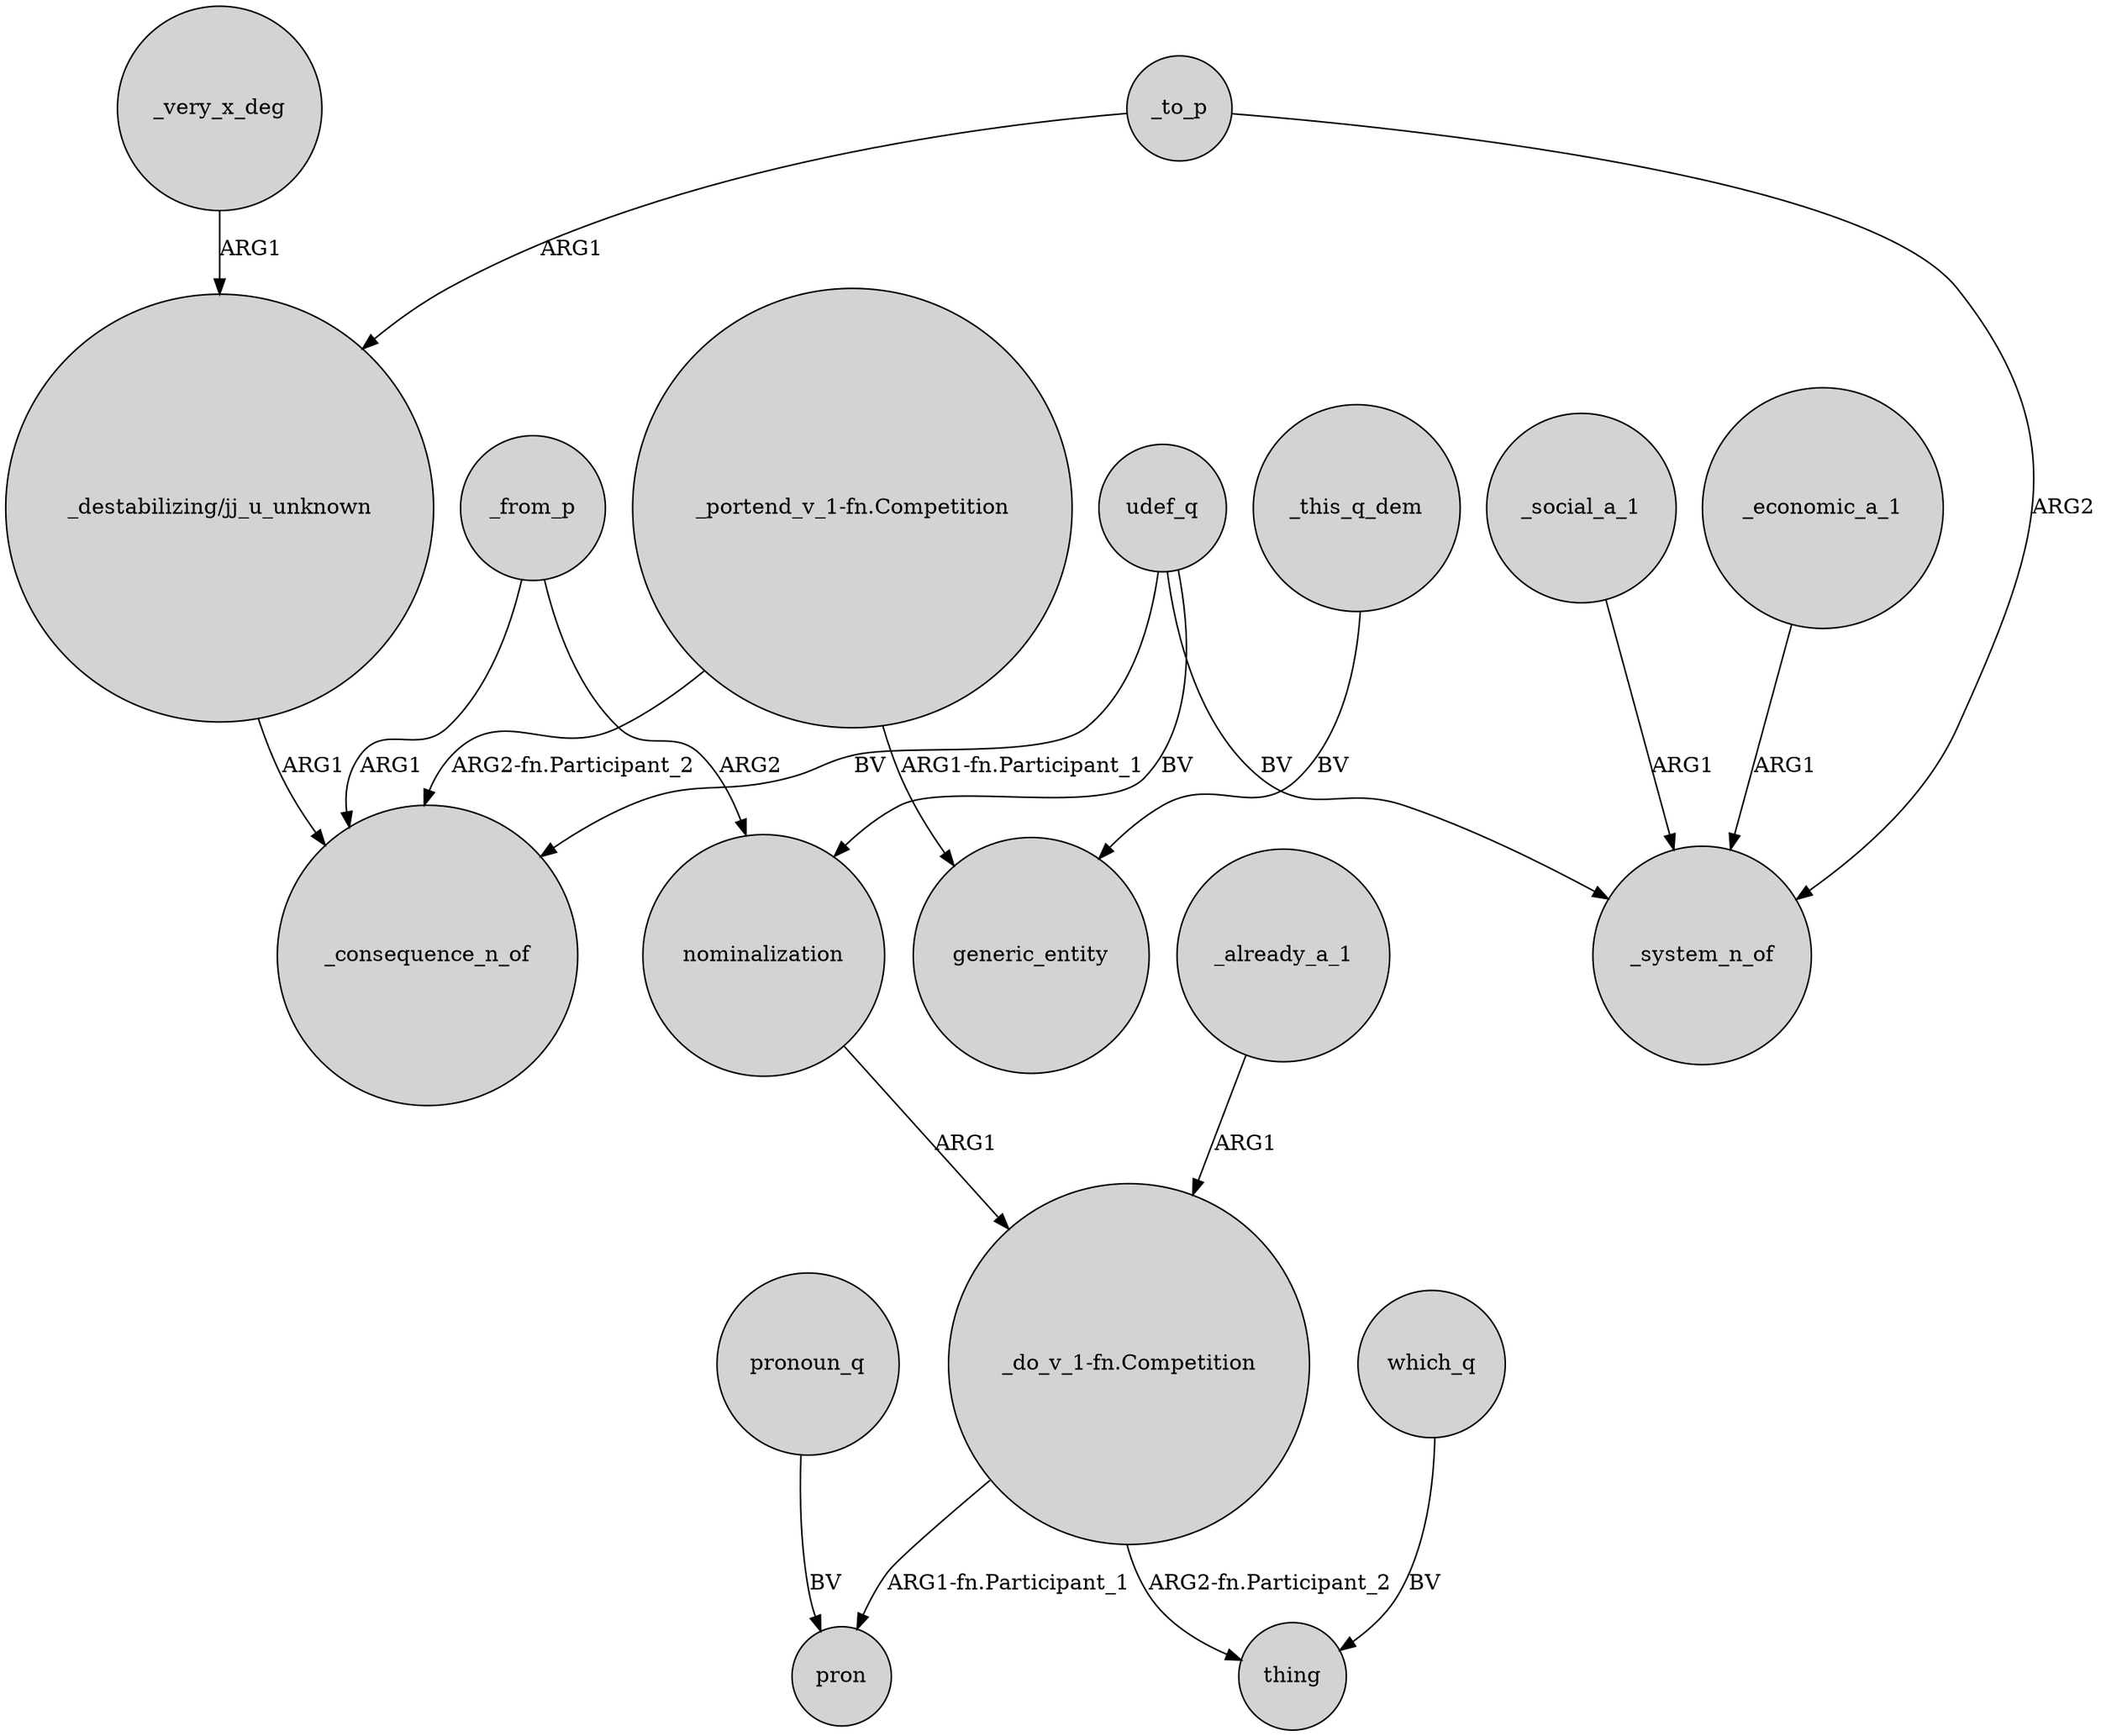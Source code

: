 digraph {
	node [shape=circle style=filled]
	_from_p -> _consequence_n_of [label=ARG1]
	"_destabilizing/jj_u_unknown" -> _consequence_n_of [label=ARG1]
	udef_q -> nominalization [label=BV]
	"_do_v_1-fn.Competition" -> pron [label="ARG1-fn.Participant_1"]
	which_q -> thing [label=BV]
	_social_a_1 -> _system_n_of [label=ARG1]
	udef_q -> _consequence_n_of [label=BV]
	_economic_a_1 -> _system_n_of [label=ARG1]
	_from_p -> nominalization [label=ARG2]
	pronoun_q -> pron [label=BV]
	_this_q_dem -> generic_entity [label=BV]
	"_do_v_1-fn.Competition" -> thing [label="ARG2-fn.Participant_2"]
	_to_p -> "_destabilizing/jj_u_unknown" [label=ARG1]
	"_portend_v_1-fn.Competition" -> _consequence_n_of [label="ARG2-fn.Participant_2"]
	udef_q -> _system_n_of [label=BV]
	_already_a_1 -> "_do_v_1-fn.Competition" [label=ARG1]
	"_portend_v_1-fn.Competition" -> generic_entity [label="ARG1-fn.Participant_1"]
	_to_p -> _system_n_of [label=ARG2]
	nominalization -> "_do_v_1-fn.Competition" [label=ARG1]
	_very_x_deg -> "_destabilizing/jj_u_unknown" [label=ARG1]
}
